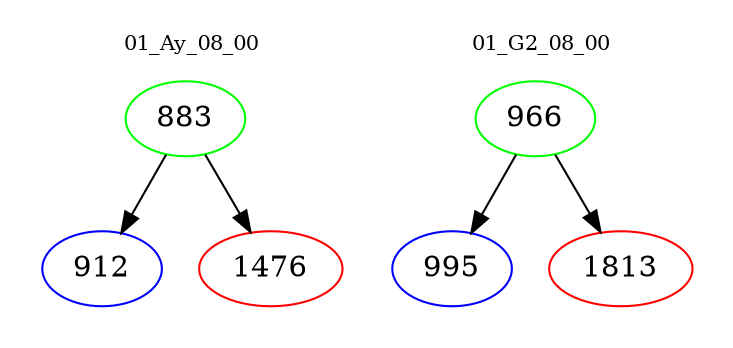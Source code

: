 digraph{
subgraph cluster_0 {
color = white
label = "01_Ay_08_00";
fontsize=10;
T0_883 [label="883", color="green"]
T0_883 -> T0_912 [color="black"]
T0_912 [label="912", color="blue"]
T0_883 -> T0_1476 [color="black"]
T0_1476 [label="1476", color="red"]
}
subgraph cluster_1 {
color = white
label = "01_G2_08_00";
fontsize=10;
T1_966 [label="966", color="green"]
T1_966 -> T1_995 [color="black"]
T1_995 [label="995", color="blue"]
T1_966 -> T1_1813 [color="black"]
T1_1813 [label="1813", color="red"]
}
}
